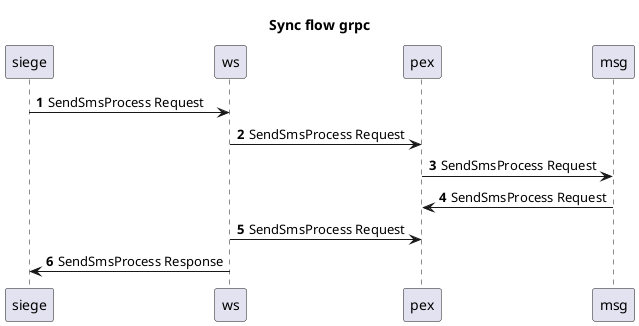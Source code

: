 @startuml
title "Sync flow grpc"
autonumber
siege -> ws : SendSmsProcess Request
ws -> pex : SendSmsProcess Request
pex -> msg : SendSmsProcess Request
msg -> pex : SendSmsProcess Request
ws -> pex : SendSmsProcess Request
siege <- ws : SendSmsProcess Response
@enduml